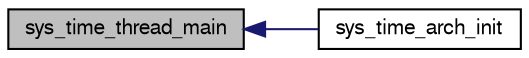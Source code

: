 digraph "sys_time_thread_main"
{
  edge [fontname="FreeSans",fontsize="10",labelfontname="FreeSans",labelfontsize="10"];
  node [fontname="FreeSans",fontsize="10",shape=record];
  rankdir="LR";
  Node1 [label="sys_time_thread_main",height=0.2,width=0.4,color="black", fillcolor="grey75", style="filled", fontcolor="black"];
  Node1 -> Node2 [dir="back",color="midnightblue",fontsize="10",style="solid",fontname="FreeSans"];
  Node2 [label="sys_time_arch_init",height=0.2,width=0.4,color="black", fillcolor="white", style="filled",URL="$linux_2mcu__periph_2sys__time__arch_8c.html#a9b31c2feb846b96205ae20ea6883e1c4"];
}
